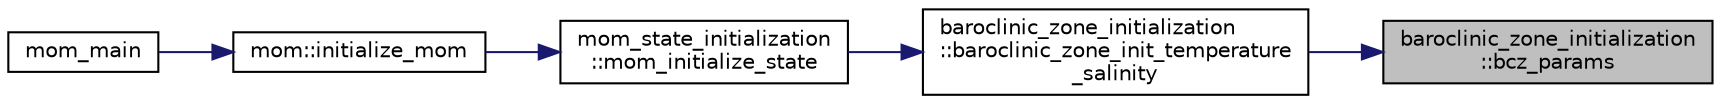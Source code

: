 digraph "baroclinic_zone_initialization::bcz_params"
{
 // INTERACTIVE_SVG=YES
 // LATEX_PDF_SIZE
  edge [fontname="Helvetica",fontsize="10",labelfontname="Helvetica",labelfontsize="10"];
  node [fontname="Helvetica",fontsize="10",shape=record];
  rankdir="RL";
  Node1 [label="baroclinic_zone_initialization\l::bcz_params",height=0.2,width=0.4,color="black", fillcolor="grey75", style="filled", fontcolor="black",tooltip="Reads the parameters unique to this module."];
  Node1 -> Node2 [dir="back",color="midnightblue",fontsize="10",style="solid",fontname="Helvetica"];
  Node2 [label="baroclinic_zone_initialization\l::baroclinic_zone_init_temperature\l_salinity",height=0.2,width=0.4,color="black", fillcolor="white", style="filled",URL="$namespacebaroclinic__zone__initialization.html#a00eea273e33b70e67bc8df9a5e2b8793",tooltip="Initialization of temperature and salinity with the baroclinic zone initial conditions."];
  Node2 -> Node3 [dir="back",color="midnightblue",fontsize="10",style="solid",fontname="Helvetica"];
  Node3 [label="mom_state_initialization\l::mom_initialize_state",height=0.2,width=0.4,color="black", fillcolor="white", style="filled",URL="$namespacemom__state__initialization.html#a81503d4f1855cb185f122d6314e4f06c",tooltip="Initialize temporally evolving fields, either as initial conditions or by reading them from a restart..."];
  Node3 -> Node4 [dir="back",color="midnightblue",fontsize="10",style="solid",fontname="Helvetica"];
  Node4 [label="mom::initialize_mom",height=0.2,width=0.4,color="black", fillcolor="white", style="filled",URL="$namespacemom.html#a96708b16215666edbfa5b46228f3a200",tooltip="Initialize MOM, including memory allocation, setting up parameters and diagnostics,..."];
  Node4 -> Node5 [dir="back",color="midnightblue",fontsize="10",style="solid",fontname="Helvetica"];
  Node5 [label="mom_main",height=0.2,width=0.4,color="black", fillcolor="white", style="filled",URL="$MOM__driver_8F90.html#a08fffeb2d8e8acbf9ed4609be6d258c6",tooltip=" "];
}

